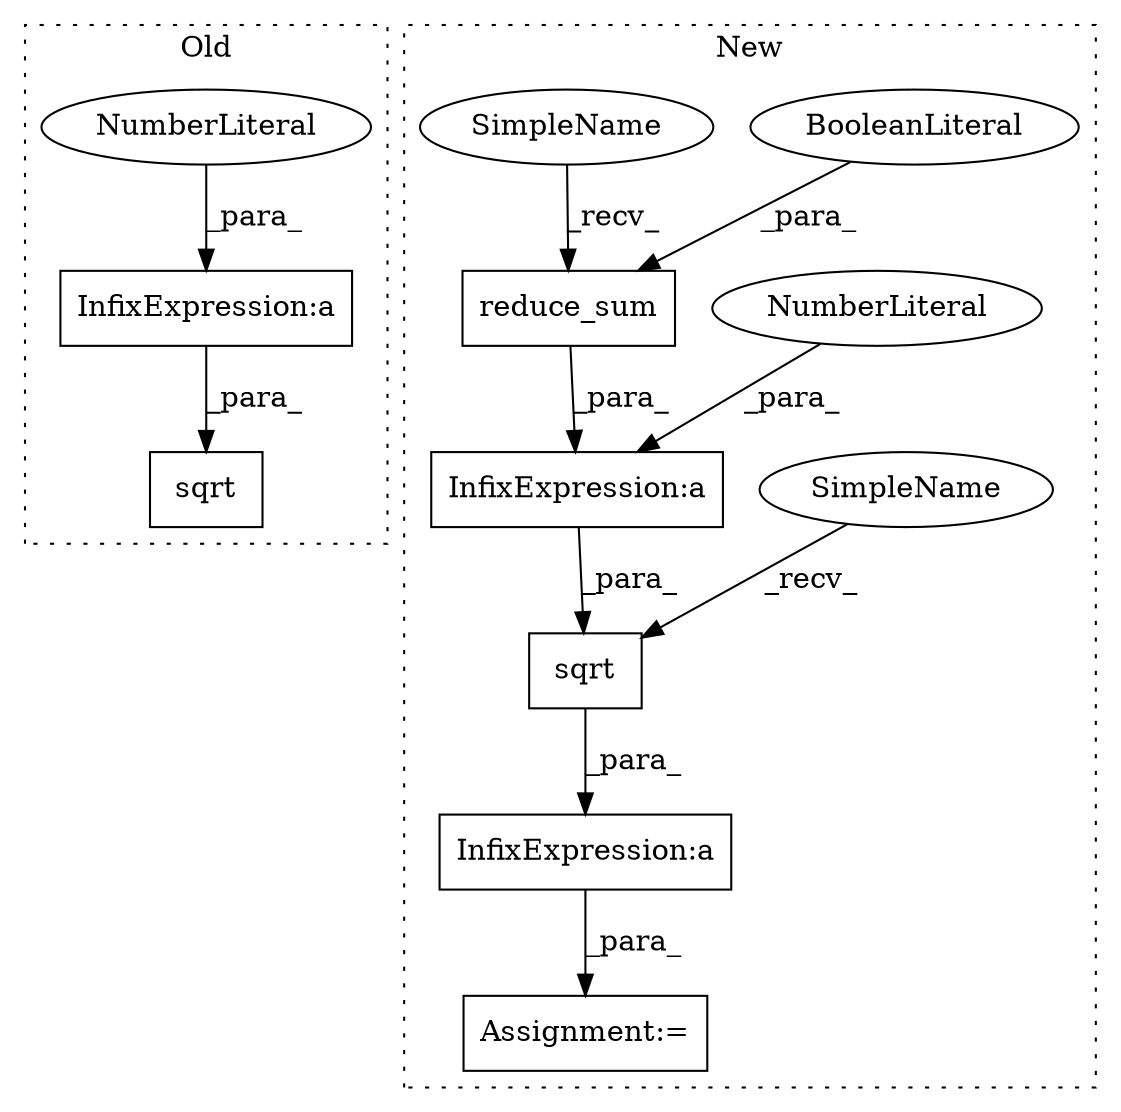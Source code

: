digraph G {
subgraph cluster0 {
1 [label="sqrt" a="32" s="2432,2499" l="5,1" shape="box"];
7 [label="InfixExpression:a" a="27" s="2443" l="3" shape="box"];
8 [label="NumberLiteral" a="34" s="2437" l="6" shape="ellipse"];
label = "Old";
style="dotted";
}
subgraph cluster1 {
2 [label="reduce_sum" a="32" s="2625,2666" l="11,1" shape="box"];
3 [label="BooleanLiteral" a="9" s="2662" l="4" shape="ellipse"];
4 [label="sqrt" a="32" s="2703,2732" l="5,1" shape="box"];
5 [label="Assignment:=" a="7" s="2683" l="1" shape="box"];
6 [label="InfixExpression:a" a="27" s="2714" l="3" shape="box"];
9 [label="NumberLiteral" a="34" s="2708" l="6" shape="ellipse"];
10 [label="InfixExpression:a" a="27" s="2689" l="3" shape="box"];
11 [label="SimpleName" a="42" s="2692" l="10" shape="ellipse"];
12 [label="SimpleName" a="42" s="2614" l="10" shape="ellipse"];
label = "New";
style="dotted";
}
2 -> 6 [label="_para_"];
3 -> 2 [label="_para_"];
4 -> 10 [label="_para_"];
6 -> 4 [label="_para_"];
7 -> 1 [label="_para_"];
8 -> 7 [label="_para_"];
9 -> 6 [label="_para_"];
10 -> 5 [label="_para_"];
11 -> 4 [label="_recv_"];
12 -> 2 [label="_recv_"];
}